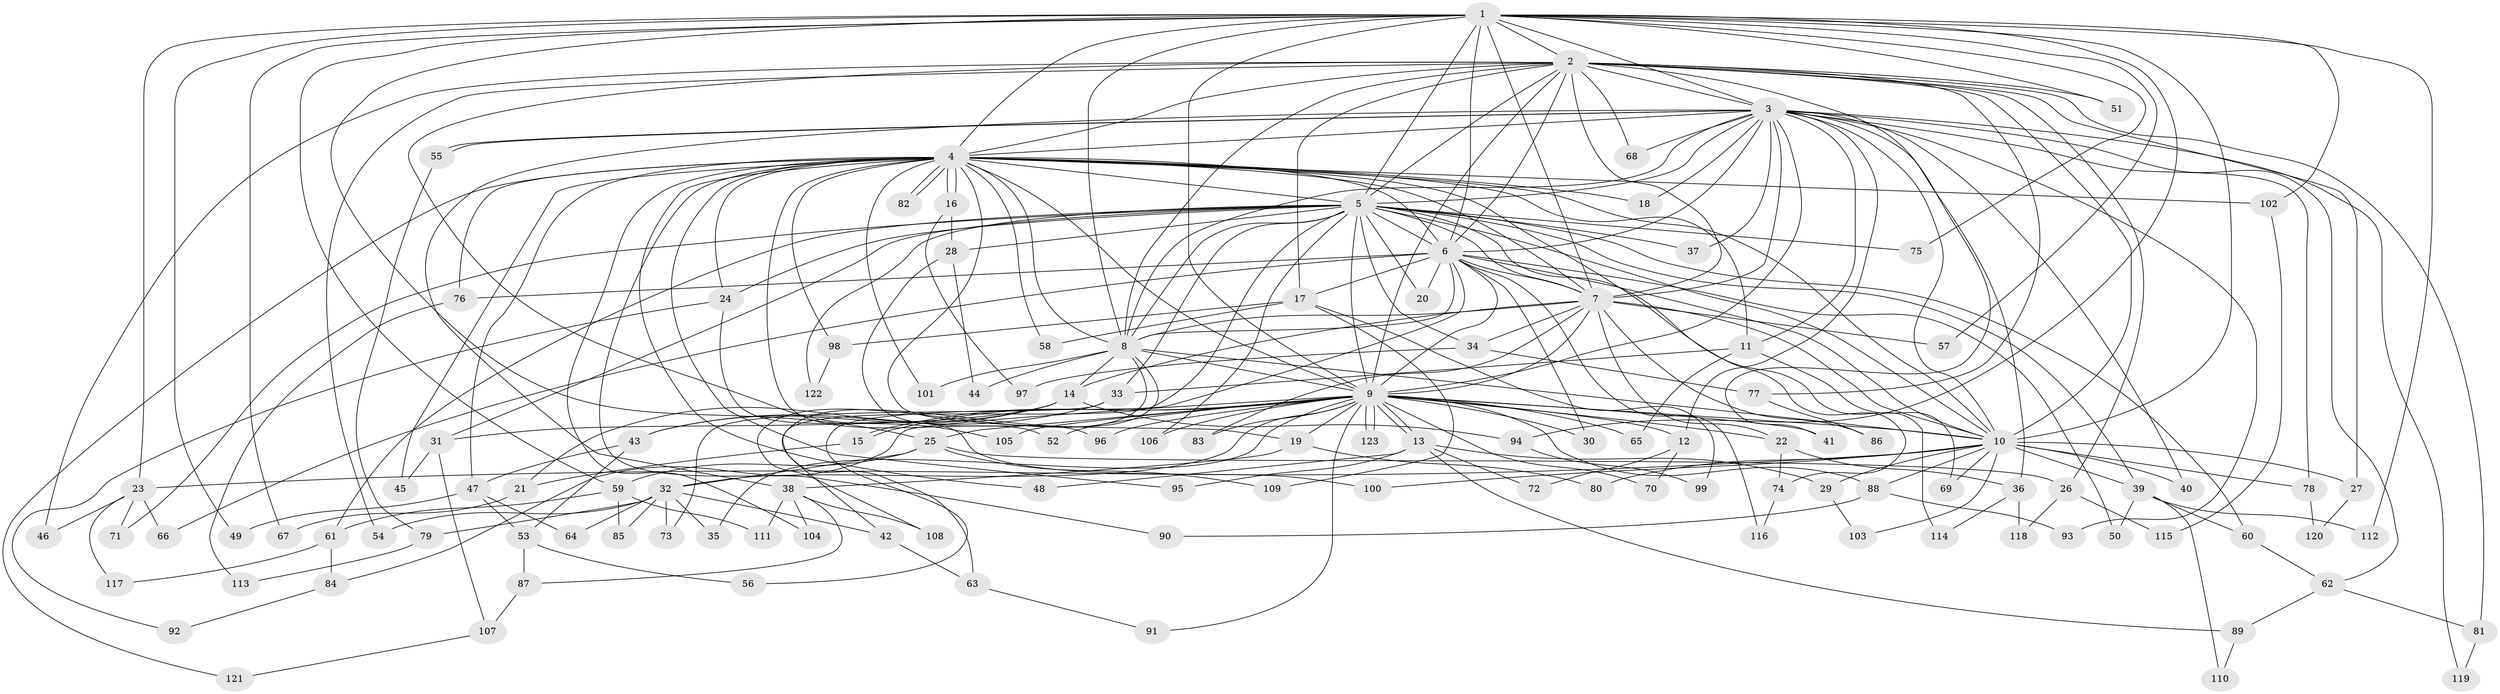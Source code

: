 // coarse degree distribution, {19: 0.02247191011235955, 25: 0.02247191011235955, 28: 0.011235955056179775, 17: 0.011235955056179775, 15: 0.011235955056179775, 14: 0.011235955056179775, 31: 0.011235955056179775, 20: 0.011235955056179775, 5: 0.033707865168539325, 3: 0.15730337078651685, 7: 0.02247191011235955, 8: 0.011235955056179775, 4: 0.12359550561797752, 2: 0.4606741573033708, 6: 0.056179775280898875, 9: 0.011235955056179775, 1: 0.011235955056179775}
// Generated by graph-tools (version 1.1) at 2025/41/03/06/25 10:41:37]
// undirected, 123 vertices, 271 edges
graph export_dot {
graph [start="1"]
  node [color=gray90,style=filled];
  1;
  2;
  3;
  4;
  5;
  6;
  7;
  8;
  9;
  10;
  11;
  12;
  13;
  14;
  15;
  16;
  17;
  18;
  19;
  20;
  21;
  22;
  23;
  24;
  25;
  26;
  27;
  28;
  29;
  30;
  31;
  32;
  33;
  34;
  35;
  36;
  37;
  38;
  39;
  40;
  41;
  42;
  43;
  44;
  45;
  46;
  47;
  48;
  49;
  50;
  51;
  52;
  53;
  54;
  55;
  56;
  57;
  58;
  59;
  60;
  61;
  62;
  63;
  64;
  65;
  66;
  67;
  68;
  69;
  70;
  71;
  72;
  73;
  74;
  75;
  76;
  77;
  78;
  79;
  80;
  81;
  82;
  83;
  84;
  85;
  86;
  87;
  88;
  89;
  90;
  91;
  92;
  93;
  94;
  95;
  96;
  97;
  98;
  99;
  100;
  101;
  102;
  103;
  104;
  105;
  106;
  107;
  108;
  109;
  110;
  111;
  112;
  113;
  114;
  115;
  116;
  117;
  118;
  119;
  120;
  121;
  122;
  123;
  1 -- 2;
  1 -- 3;
  1 -- 4;
  1 -- 5;
  1 -- 6;
  1 -- 7;
  1 -- 8;
  1 -- 9;
  1 -- 10;
  1 -- 23;
  1 -- 25;
  1 -- 49;
  1 -- 51;
  1 -- 57;
  1 -- 59;
  1 -- 67;
  1 -- 75;
  1 -- 94;
  1 -- 102;
  1 -- 112;
  2 -- 3;
  2 -- 4;
  2 -- 5;
  2 -- 6;
  2 -- 7;
  2 -- 8;
  2 -- 9;
  2 -- 10;
  2 -- 17;
  2 -- 26;
  2 -- 27;
  2 -- 41;
  2 -- 46;
  2 -- 51;
  2 -- 54;
  2 -- 68;
  2 -- 77;
  2 -- 81;
  2 -- 105;
  3 -- 4;
  3 -- 5;
  3 -- 6;
  3 -- 7;
  3 -- 8;
  3 -- 9;
  3 -- 10;
  3 -- 11;
  3 -- 12;
  3 -- 18;
  3 -- 36;
  3 -- 37;
  3 -- 38;
  3 -- 40;
  3 -- 55;
  3 -- 55;
  3 -- 62;
  3 -- 68;
  3 -- 78;
  3 -- 93;
  3 -- 119;
  4 -- 5;
  4 -- 6;
  4 -- 7;
  4 -- 8;
  4 -- 9;
  4 -- 10;
  4 -- 11;
  4 -- 16;
  4 -- 16;
  4 -- 18;
  4 -- 19;
  4 -- 24;
  4 -- 45;
  4 -- 47;
  4 -- 48;
  4 -- 52;
  4 -- 58;
  4 -- 74;
  4 -- 76;
  4 -- 82;
  4 -- 82;
  4 -- 90;
  4 -- 95;
  4 -- 98;
  4 -- 101;
  4 -- 102;
  4 -- 104;
  4 -- 121;
  5 -- 6;
  5 -- 7;
  5 -- 8;
  5 -- 9;
  5 -- 10;
  5 -- 20;
  5 -- 24;
  5 -- 28;
  5 -- 31;
  5 -- 33;
  5 -- 34;
  5 -- 37;
  5 -- 39;
  5 -- 42;
  5 -- 60;
  5 -- 61;
  5 -- 71;
  5 -- 75;
  5 -- 106;
  5 -- 114;
  5 -- 122;
  6 -- 7;
  6 -- 8;
  6 -- 9;
  6 -- 10;
  6 -- 17;
  6 -- 20;
  6 -- 30;
  6 -- 50;
  6 -- 56;
  6 -- 66;
  6 -- 76;
  6 -- 116;
  7 -- 8;
  7 -- 9;
  7 -- 10;
  7 -- 14;
  7 -- 22;
  7 -- 34;
  7 -- 57;
  7 -- 83;
  7 -- 86;
  8 -- 9;
  8 -- 10;
  8 -- 14;
  8 -- 44;
  8 -- 63;
  8 -- 101;
  8 -- 108;
  9 -- 10;
  9 -- 12;
  9 -- 13;
  9 -- 13;
  9 -- 15;
  9 -- 15;
  9 -- 19;
  9 -- 22;
  9 -- 25;
  9 -- 30;
  9 -- 32;
  9 -- 35;
  9 -- 41;
  9 -- 52;
  9 -- 65;
  9 -- 70;
  9 -- 83;
  9 -- 84;
  9 -- 88;
  9 -- 91;
  9 -- 96;
  9 -- 105;
  9 -- 106;
  9 -- 123;
  9 -- 123;
  10 -- 23;
  10 -- 27;
  10 -- 29;
  10 -- 39;
  10 -- 40;
  10 -- 69;
  10 -- 78;
  10 -- 80;
  10 -- 88;
  10 -- 100;
  10 -- 103;
  11 -- 33;
  11 -- 65;
  11 -- 69;
  12 -- 70;
  12 -- 72;
  13 -- 29;
  13 -- 48;
  13 -- 72;
  13 -- 89;
  13 -- 95;
  14 -- 21;
  14 -- 31;
  14 -- 43;
  14 -- 94;
  15 -- 21;
  16 -- 28;
  16 -- 97;
  17 -- 58;
  17 -- 98;
  17 -- 99;
  17 -- 109;
  19 -- 38;
  19 -- 80;
  21 -- 67;
  22 -- 36;
  22 -- 74;
  23 -- 46;
  23 -- 66;
  23 -- 71;
  23 -- 117;
  24 -- 92;
  24 -- 100;
  25 -- 26;
  25 -- 32;
  25 -- 59;
  25 -- 109;
  26 -- 115;
  26 -- 118;
  27 -- 120;
  28 -- 44;
  28 -- 96;
  29 -- 103;
  31 -- 45;
  31 -- 107;
  32 -- 35;
  32 -- 42;
  32 -- 54;
  32 -- 64;
  32 -- 73;
  32 -- 79;
  32 -- 85;
  33 -- 43;
  33 -- 73;
  34 -- 77;
  34 -- 97;
  36 -- 114;
  36 -- 118;
  38 -- 87;
  38 -- 104;
  38 -- 108;
  38 -- 111;
  39 -- 50;
  39 -- 60;
  39 -- 110;
  39 -- 112;
  42 -- 63;
  43 -- 47;
  43 -- 53;
  47 -- 49;
  47 -- 53;
  47 -- 64;
  53 -- 56;
  53 -- 87;
  55 -- 79;
  59 -- 61;
  59 -- 85;
  59 -- 111;
  60 -- 62;
  61 -- 84;
  61 -- 117;
  62 -- 81;
  62 -- 89;
  63 -- 91;
  74 -- 116;
  76 -- 113;
  77 -- 86;
  78 -- 120;
  79 -- 113;
  81 -- 119;
  84 -- 92;
  87 -- 107;
  88 -- 90;
  88 -- 93;
  89 -- 110;
  94 -- 99;
  98 -- 122;
  102 -- 115;
  107 -- 121;
}
